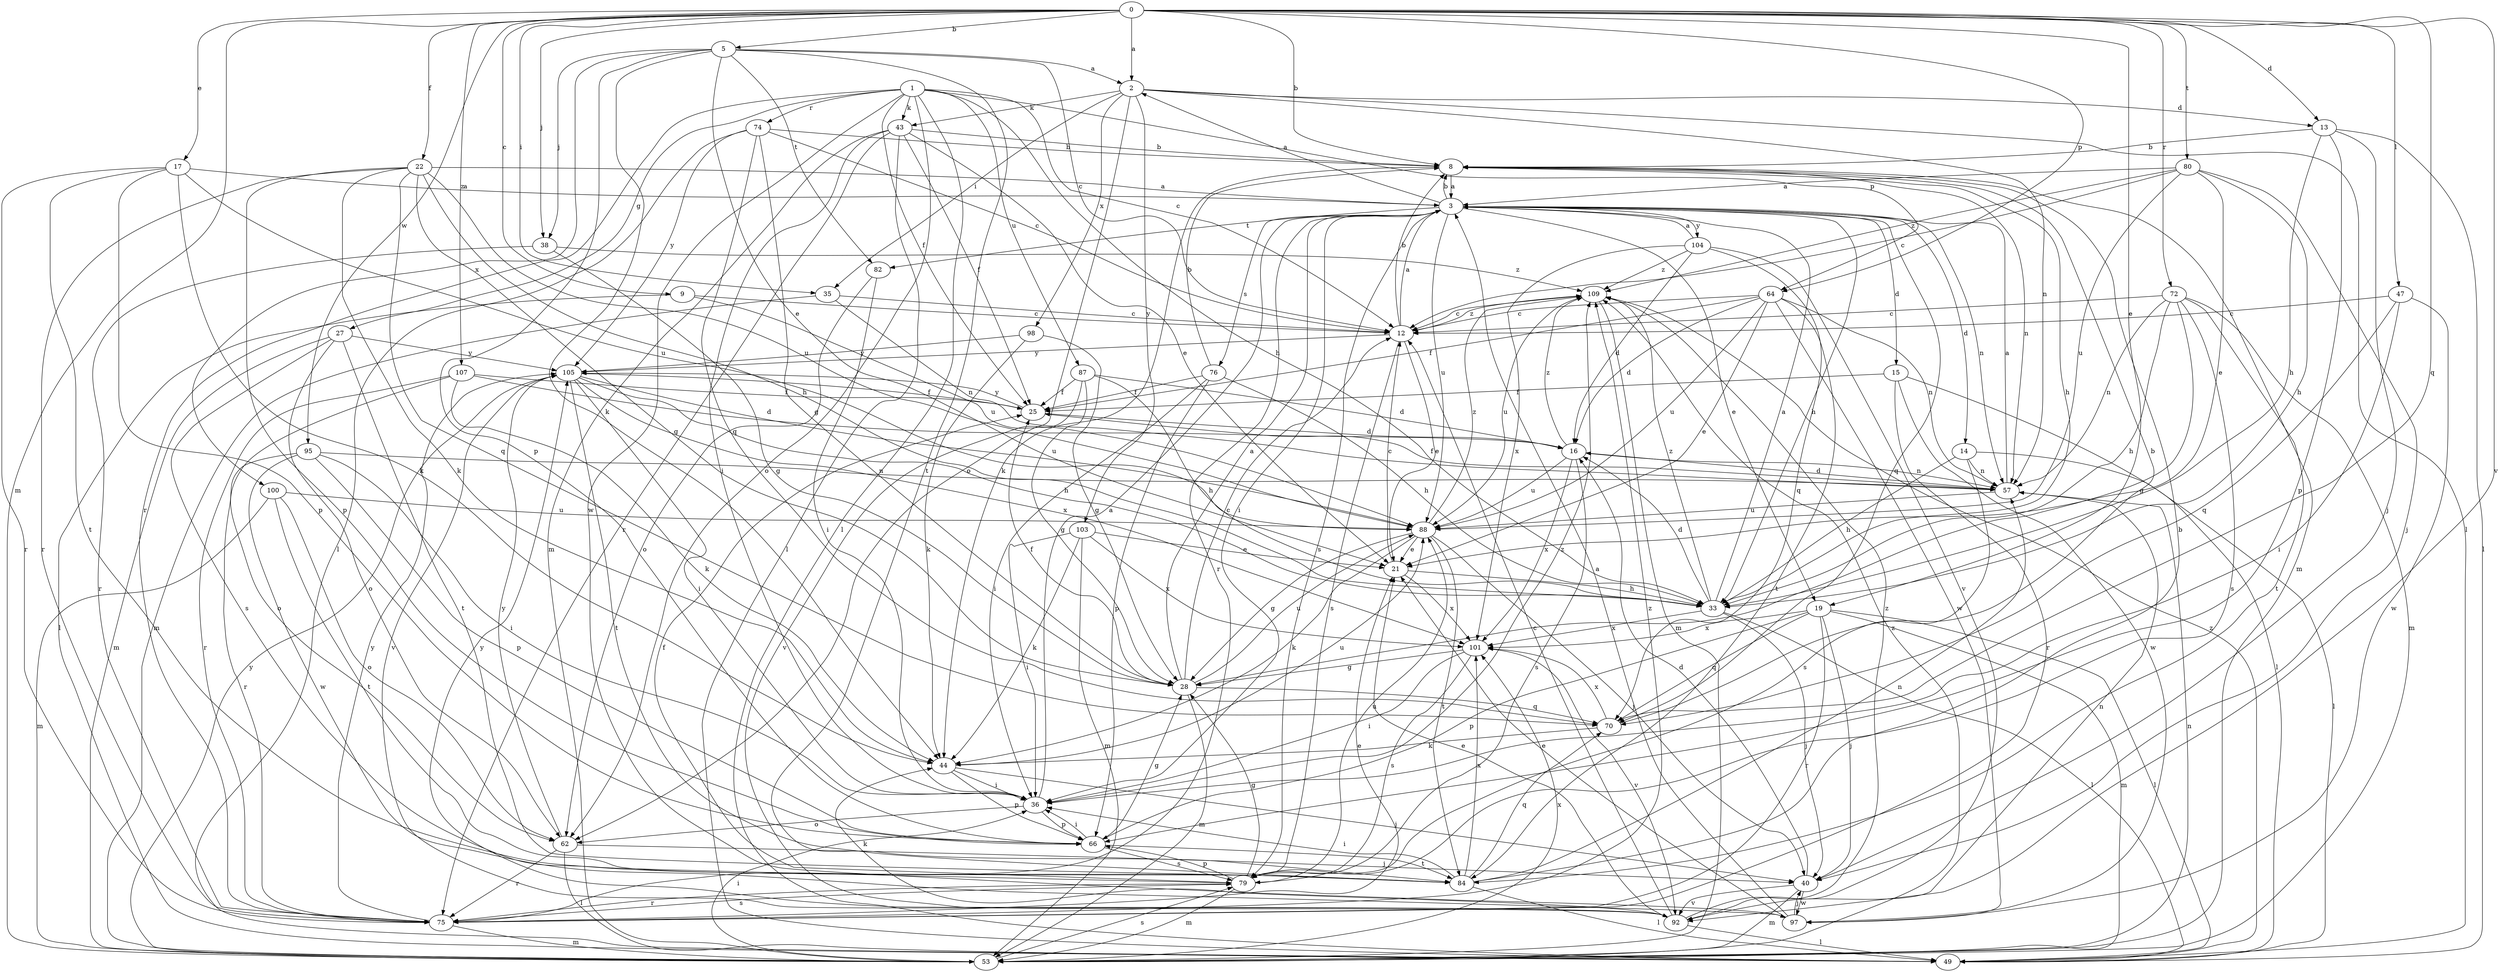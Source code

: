 strict digraph  {
0;
1;
2;
3;
5;
8;
9;
12;
13;
14;
15;
16;
17;
19;
21;
22;
25;
27;
28;
33;
35;
36;
38;
40;
43;
44;
47;
49;
53;
57;
62;
64;
66;
70;
72;
74;
75;
76;
79;
80;
82;
84;
87;
88;
92;
95;
97;
98;
100;
101;
103;
104;
105;
107;
109;
0 -> 2  [label=a];
0 -> 5  [label=b];
0 -> 8  [label=b];
0 -> 9  [label=c];
0 -> 13  [label=d];
0 -> 17  [label=e];
0 -> 19  [label=e];
0 -> 22  [label=f];
0 -> 35  [label=i];
0 -> 38  [label=j];
0 -> 47  [label=l];
0 -> 53  [label=m];
0 -> 64  [label=p];
0 -> 70  [label=q];
0 -> 72  [label=r];
0 -> 80  [label=t];
0 -> 92  [label=v];
0 -> 95  [label=w];
0 -> 107  [label=z];
1 -> 12  [label=c];
1 -> 25  [label=f];
1 -> 27  [label=g];
1 -> 33  [label=h];
1 -> 43  [label=k];
1 -> 49  [label=l];
1 -> 62  [label=o];
1 -> 64  [label=p];
1 -> 74  [label=r];
1 -> 75  [label=r];
1 -> 87  [label=u];
1 -> 97  [label=w];
2 -> 13  [label=d];
2 -> 35  [label=i];
2 -> 43  [label=k];
2 -> 49  [label=l];
2 -> 57  [label=n];
2 -> 62  [label=o];
2 -> 98  [label=x];
2 -> 103  [label=y];
3 -> 2  [label=a];
3 -> 8  [label=b];
3 -> 14  [label=d];
3 -> 15  [label=d];
3 -> 19  [label=e];
3 -> 33  [label=h];
3 -> 36  [label=i];
3 -> 57  [label=n];
3 -> 70  [label=q];
3 -> 75  [label=r];
3 -> 76  [label=s];
3 -> 79  [label=s];
3 -> 82  [label=t];
3 -> 88  [label=u];
3 -> 104  [label=y];
5 -> 2  [label=a];
5 -> 12  [label=c];
5 -> 21  [label=e];
5 -> 38  [label=j];
5 -> 44  [label=k];
5 -> 66  [label=p];
5 -> 82  [label=t];
5 -> 84  [label=t];
5 -> 100  [label=x];
8 -> 3  [label=a];
8 -> 33  [label=h];
8 -> 44  [label=k];
8 -> 53  [label=m];
8 -> 57  [label=n];
9 -> 12  [label=c];
9 -> 49  [label=l];
9 -> 88  [label=u];
12 -> 3  [label=a];
12 -> 8  [label=b];
12 -> 21  [label=e];
12 -> 79  [label=s];
12 -> 105  [label=y];
12 -> 109  [label=z];
13 -> 8  [label=b];
13 -> 33  [label=h];
13 -> 40  [label=j];
13 -> 49  [label=l];
13 -> 66  [label=p];
14 -> 33  [label=h];
14 -> 49  [label=l];
14 -> 57  [label=n];
14 -> 79  [label=s];
15 -> 25  [label=f];
15 -> 49  [label=l];
15 -> 75  [label=r];
15 -> 97  [label=w];
16 -> 57  [label=n];
16 -> 79  [label=s];
16 -> 88  [label=u];
16 -> 101  [label=x];
16 -> 109  [label=z];
17 -> 3  [label=a];
17 -> 44  [label=k];
17 -> 66  [label=p];
17 -> 75  [label=r];
17 -> 84  [label=t];
17 -> 88  [label=u];
19 -> 40  [label=j];
19 -> 49  [label=l];
19 -> 53  [label=m];
19 -> 66  [label=p];
19 -> 70  [label=q];
19 -> 75  [label=r];
19 -> 101  [label=x];
21 -> 12  [label=c];
21 -> 33  [label=h];
21 -> 101  [label=x];
22 -> 3  [label=a];
22 -> 28  [label=g];
22 -> 33  [label=h];
22 -> 44  [label=k];
22 -> 66  [label=p];
22 -> 70  [label=q];
22 -> 75  [label=r];
22 -> 88  [label=u];
25 -> 16  [label=d];
25 -> 105  [label=y];
27 -> 53  [label=m];
27 -> 62  [label=o];
27 -> 79  [label=s];
27 -> 84  [label=t];
27 -> 105  [label=y];
28 -> 3  [label=a];
28 -> 12  [label=c];
28 -> 25  [label=f];
28 -> 53  [label=m];
28 -> 70  [label=q];
28 -> 88  [label=u];
33 -> 3  [label=a];
33 -> 16  [label=d];
33 -> 40  [label=j];
33 -> 49  [label=l];
33 -> 101  [label=x];
33 -> 109  [label=z];
35 -> 12  [label=c];
35 -> 53  [label=m];
35 -> 57  [label=n];
36 -> 3  [label=a];
36 -> 62  [label=o];
36 -> 66  [label=p];
36 -> 109  [label=z];
38 -> 28  [label=g];
38 -> 75  [label=r];
38 -> 109  [label=z];
40 -> 16  [label=d];
40 -> 53  [label=m];
40 -> 92  [label=v];
40 -> 97  [label=w];
43 -> 8  [label=b];
43 -> 21  [label=e];
43 -> 25  [label=f];
43 -> 36  [label=i];
43 -> 49  [label=l];
43 -> 53  [label=m];
43 -> 75  [label=r];
44 -> 36  [label=i];
44 -> 40  [label=j];
44 -> 66  [label=p];
44 -> 88  [label=u];
47 -> 12  [label=c];
47 -> 36  [label=i];
47 -> 70  [label=q];
47 -> 97  [label=w];
49 -> 109  [label=z];
53 -> 36  [label=i];
53 -> 57  [label=n];
53 -> 79  [label=s];
53 -> 101  [label=x];
53 -> 105  [label=y];
53 -> 109  [label=z];
57 -> 3  [label=a];
57 -> 16  [label=d];
57 -> 25  [label=f];
57 -> 88  [label=u];
62 -> 40  [label=j];
62 -> 49  [label=l];
62 -> 75  [label=r];
62 -> 105  [label=y];
64 -> 12  [label=c];
64 -> 16  [label=d];
64 -> 21  [label=e];
64 -> 25  [label=f];
64 -> 57  [label=n];
64 -> 84  [label=t];
64 -> 88  [label=u];
64 -> 97  [label=w];
66 -> 28  [label=g];
66 -> 36  [label=i];
66 -> 79  [label=s];
66 -> 84  [label=t];
70 -> 8  [label=b];
70 -> 44  [label=k];
70 -> 101  [label=x];
72 -> 12  [label=c];
72 -> 28  [label=g];
72 -> 33  [label=h];
72 -> 53  [label=m];
72 -> 57  [label=n];
72 -> 79  [label=s];
72 -> 84  [label=t];
74 -> 8  [label=b];
74 -> 12  [label=c];
74 -> 28  [label=g];
74 -> 49  [label=l];
74 -> 70  [label=q];
74 -> 105  [label=y];
75 -> 21  [label=e];
75 -> 53  [label=m];
75 -> 79  [label=s];
75 -> 105  [label=y];
75 -> 109  [label=z];
76 -> 8  [label=b];
76 -> 25  [label=f];
76 -> 33  [label=h];
76 -> 36  [label=i];
76 -> 66  [label=p];
79 -> 25  [label=f];
79 -> 28  [label=g];
79 -> 53  [label=m];
79 -> 66  [label=p];
79 -> 75  [label=r];
79 -> 88  [label=u];
80 -> 3  [label=a];
80 -> 12  [label=c];
80 -> 21  [label=e];
80 -> 33  [label=h];
80 -> 40  [label=j];
80 -> 88  [label=u];
80 -> 109  [label=z];
82 -> 36  [label=i];
82 -> 62  [label=o];
84 -> 8  [label=b];
84 -> 36  [label=i];
84 -> 49  [label=l];
84 -> 57  [label=n];
84 -> 70  [label=q];
84 -> 101  [label=x];
87 -> 16  [label=d];
87 -> 25  [label=f];
87 -> 28  [label=g];
87 -> 33  [label=h];
87 -> 92  [label=v];
88 -> 21  [label=e];
88 -> 28  [label=g];
88 -> 40  [label=j];
88 -> 44  [label=k];
88 -> 84  [label=t];
88 -> 109  [label=z];
92 -> 12  [label=c];
92 -> 21  [label=e];
92 -> 44  [label=k];
92 -> 49  [label=l];
92 -> 57  [label=n];
92 -> 105  [label=y];
92 -> 109  [label=z];
95 -> 36  [label=i];
95 -> 57  [label=n];
95 -> 66  [label=p];
95 -> 75  [label=r];
95 -> 97  [label=w];
97 -> 3  [label=a];
97 -> 21  [label=e];
97 -> 40  [label=j];
98 -> 28  [label=g];
98 -> 44  [label=k];
98 -> 105  [label=y];
100 -> 53  [label=m];
100 -> 62  [label=o];
100 -> 84  [label=t];
100 -> 88  [label=u];
101 -> 28  [label=g];
101 -> 36  [label=i];
101 -> 79  [label=s];
101 -> 92  [label=v];
103 -> 21  [label=e];
103 -> 36  [label=i];
103 -> 44  [label=k];
103 -> 53  [label=m];
103 -> 101  [label=x];
104 -> 3  [label=a];
104 -> 16  [label=d];
104 -> 70  [label=q];
104 -> 92  [label=v];
104 -> 101  [label=x];
104 -> 109  [label=z];
105 -> 25  [label=f];
105 -> 33  [label=h];
105 -> 36  [label=i];
105 -> 84  [label=t];
105 -> 88  [label=u];
105 -> 92  [label=v];
105 -> 101  [label=x];
107 -> 16  [label=d];
107 -> 25  [label=f];
107 -> 44  [label=k];
107 -> 62  [label=o];
107 -> 75  [label=r];
109 -> 12  [label=c];
109 -> 53  [label=m];
109 -> 88  [label=u];
}
